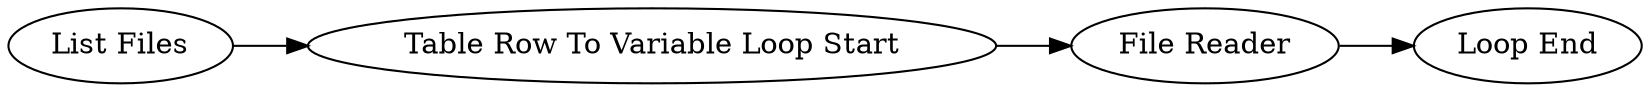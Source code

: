 digraph {
	528 -> 529
	529 -> 530
	511 -> 528
	511 [label="List Files"]
	529 [label="File Reader"]
	530 [label="Loop End"]
	528 [label="Table Row To Variable Loop Start"]
	rankdir=LR
}
